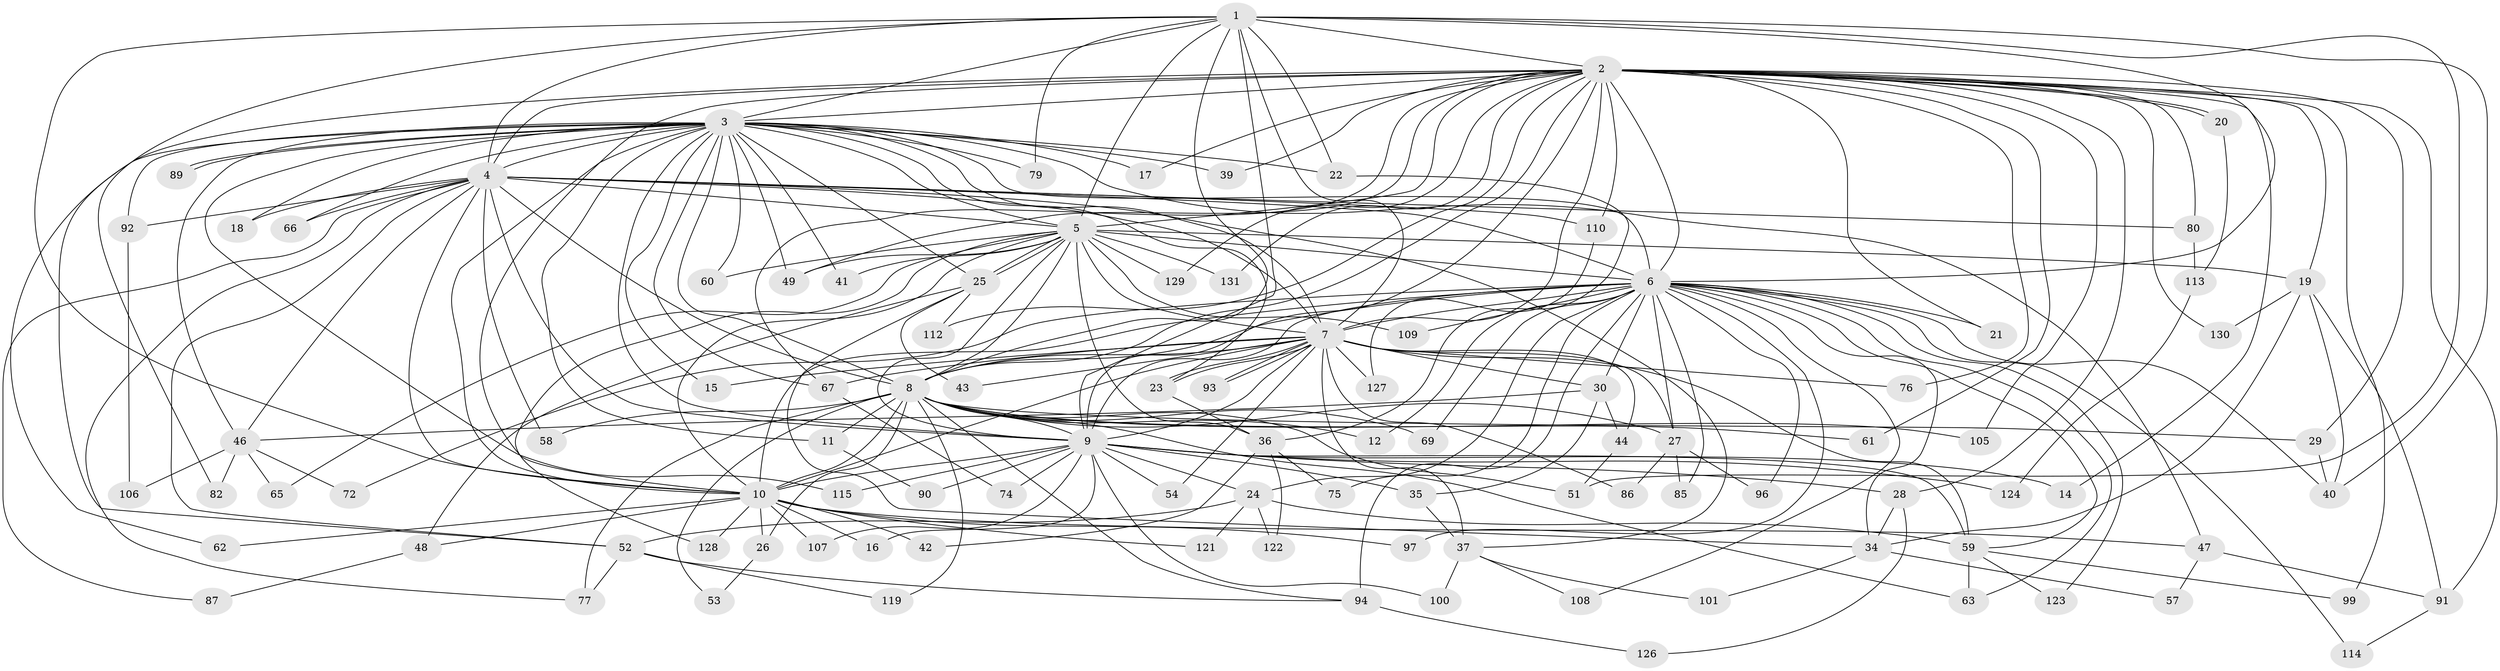 // Generated by graph-tools (version 1.1) at 2025/23/03/03/25 07:23:38]
// undirected, 101 vertices, 247 edges
graph export_dot {
graph [start="1"]
  node [color=gray90,style=filled];
  1 [super="+111"];
  2 [super="+50"];
  3 [super="+33"];
  4 [super="+56"];
  5 [super="+38"];
  6 [super="+55"];
  7 [super="+120"];
  8 [super="+84"];
  9 [super="+116"];
  10 [super="+13"];
  11;
  12;
  14;
  15;
  16;
  17;
  18;
  19 [super="+98"];
  20;
  21;
  22;
  23 [super="+45"];
  24 [super="+64"];
  25 [super="+31"];
  26;
  27 [super="+32"];
  28;
  29;
  30;
  34 [super="+70"];
  35;
  36 [super="+117"];
  37 [super="+71"];
  39;
  40 [super="+104"];
  41;
  42;
  43;
  44 [super="+88"];
  46 [super="+95"];
  47 [super="+78"];
  48;
  49 [super="+102"];
  51;
  52 [super="+73"];
  53;
  54;
  57;
  58;
  59 [super="+68"];
  60;
  61;
  62;
  63 [super="+118"];
  65;
  66;
  67 [super="+81"];
  69;
  72;
  74;
  75;
  76;
  77 [super="+83"];
  79;
  80;
  82;
  85;
  86;
  87;
  89;
  90;
  91 [super="+103"];
  92;
  93;
  94 [super="+125"];
  96;
  97;
  99;
  100;
  101;
  105;
  106;
  107;
  108;
  109;
  110;
  112;
  113;
  114;
  115;
  119;
  121;
  122;
  123;
  124;
  126;
  127;
  128;
  129;
  130;
  131;
  1 -- 2;
  1 -- 3;
  1 -- 4;
  1 -- 5;
  1 -- 6;
  1 -- 7;
  1 -- 8;
  1 -- 9 [weight=2];
  1 -- 10;
  1 -- 22;
  1 -- 51;
  1 -- 79;
  1 -- 82;
  1 -- 40;
  2 -- 3;
  2 -- 4 [weight=2];
  2 -- 5;
  2 -- 6;
  2 -- 7;
  2 -- 8;
  2 -- 9;
  2 -- 10;
  2 -- 14;
  2 -- 17;
  2 -- 19;
  2 -- 20;
  2 -- 20;
  2 -- 21;
  2 -- 28;
  2 -- 29;
  2 -- 39;
  2 -- 52;
  2 -- 61;
  2 -- 67;
  2 -- 76;
  2 -- 80;
  2 -- 91;
  2 -- 99;
  2 -- 105;
  2 -- 110;
  2 -- 129;
  2 -- 130;
  2 -- 131;
  2 -- 112;
  2 -- 49;
  3 -- 4;
  3 -- 5;
  3 -- 6;
  3 -- 7;
  3 -- 8 [weight=2];
  3 -- 9;
  3 -- 10 [weight=2];
  3 -- 11;
  3 -- 15;
  3 -- 17;
  3 -- 18;
  3 -- 22;
  3 -- 39;
  3 -- 41;
  3 -- 47;
  3 -- 49;
  3 -- 60;
  3 -- 66;
  3 -- 79;
  3 -- 89;
  3 -- 89;
  3 -- 92;
  3 -- 115;
  3 -- 23;
  3 -- 62;
  3 -- 67;
  3 -- 46;
  3 -- 25;
  4 -- 5;
  4 -- 6;
  4 -- 7;
  4 -- 8 [weight=2];
  4 -- 9 [weight=2];
  4 -- 10;
  4 -- 18;
  4 -- 37;
  4 -- 46;
  4 -- 58;
  4 -- 66;
  4 -- 77;
  4 -- 80;
  4 -- 87;
  4 -- 92;
  4 -- 110;
  4 -- 52;
  5 -- 6;
  5 -- 7 [weight=2];
  5 -- 8;
  5 -- 9;
  5 -- 10;
  5 -- 19;
  5 -- 25;
  5 -- 25;
  5 -- 41;
  5 -- 49;
  5 -- 60;
  5 -- 65;
  5 -- 128;
  5 -- 129;
  5 -- 109;
  5 -- 131;
  5 -- 36;
  6 -- 7;
  6 -- 8;
  6 -- 9;
  6 -- 10;
  6 -- 12;
  6 -- 21;
  6 -- 24;
  6 -- 27 [weight=2];
  6 -- 30;
  6 -- 34;
  6 -- 59;
  6 -- 69;
  6 -- 72;
  6 -- 75;
  6 -- 85;
  6 -- 96;
  6 -- 97;
  6 -- 108;
  6 -- 109;
  6 -- 114;
  6 -- 123;
  6 -- 94;
  6 -- 40;
  6 -- 63;
  7 -- 8;
  7 -- 9;
  7 -- 10;
  7 -- 15;
  7 -- 23;
  7 -- 23;
  7 -- 27;
  7 -- 30;
  7 -- 37;
  7 -- 43;
  7 -- 44;
  7 -- 54;
  7 -- 67;
  7 -- 76;
  7 -- 86;
  7 -- 93;
  7 -- 93;
  7 -- 127;
  7 -- 59;
  8 -- 9;
  8 -- 10;
  8 -- 11;
  8 -- 12;
  8 -- 26;
  8 -- 29;
  8 -- 51;
  8 -- 53;
  8 -- 58;
  8 -- 61;
  8 -- 63;
  8 -- 69;
  8 -- 94;
  8 -- 105;
  8 -- 119;
  8 -- 77;
  8 -- 27;
  9 -- 10;
  9 -- 14;
  9 -- 16;
  9 -- 24;
  9 -- 28;
  9 -- 35;
  9 -- 54;
  9 -- 59;
  9 -- 74;
  9 -- 90;
  9 -- 100;
  9 -- 107;
  9 -- 115;
  9 -- 124;
  10 -- 16;
  10 -- 42;
  10 -- 47;
  10 -- 48;
  10 -- 62;
  10 -- 97;
  10 -- 107;
  10 -- 121;
  10 -- 128;
  10 -- 26;
  11 -- 90;
  19 -- 40;
  19 -- 34;
  19 -- 130;
  19 -- 91;
  20 -- 113;
  22 -- 36;
  23 -- 36;
  24 -- 52;
  24 -- 121;
  24 -- 122;
  24 -- 59 [weight=2];
  25 -- 43;
  25 -- 48;
  25 -- 112;
  25 -- 34;
  26 -- 53;
  27 -- 96;
  27 -- 85;
  27 -- 86;
  28 -- 126;
  28 -- 34;
  29 -- 40;
  30 -- 35;
  30 -- 44;
  30 -- 46;
  34 -- 57;
  34 -- 101;
  35 -- 37;
  36 -- 42;
  36 -- 75;
  36 -- 122;
  37 -- 101;
  37 -- 108;
  37 -- 100;
  44 -- 51;
  46 -- 65;
  46 -- 72;
  46 -- 82;
  46 -- 106;
  47 -- 57;
  47 -- 91;
  48 -- 87;
  52 -- 77;
  52 -- 119;
  52 -- 94;
  59 -- 63;
  59 -- 99;
  59 -- 123;
  67 -- 74;
  80 -- 113;
  91 -- 114;
  92 -- 106;
  94 -- 126;
  110 -- 127;
  113 -- 124;
}
